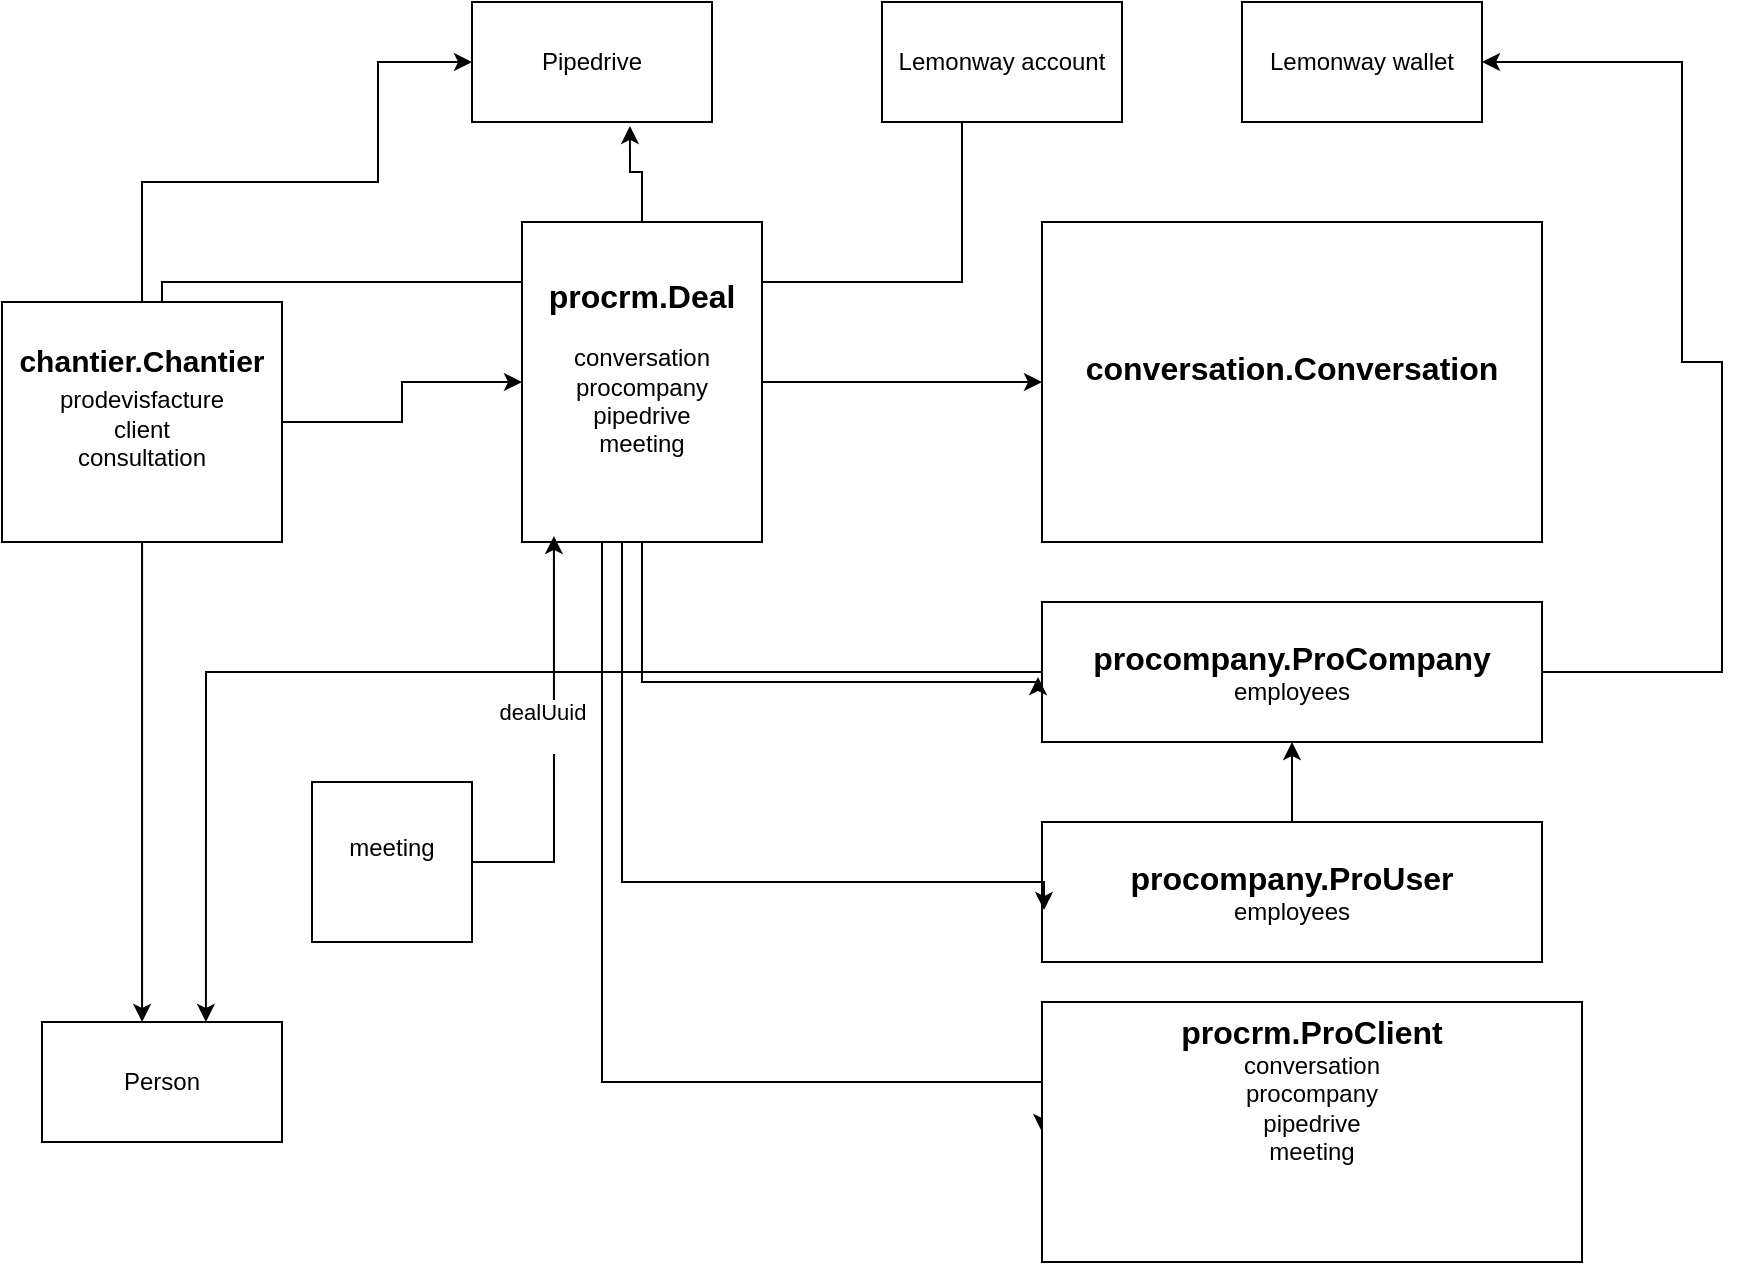 <mxfile version="24.7.6">
  <diagram id="R2lEEEUBdFMjLlhIrx00" name="Page-1">
    <mxGraphModel dx="1362" dy="795" grid="1" gridSize="10" guides="1" tooltips="1" connect="1" arrows="1" fold="1" page="1" pageScale="1" pageWidth="850" pageHeight="1100" math="0" shadow="0" extFonts="Permanent Marker^https://fonts.googleapis.com/css?family=Permanent+Marker">
      <root>
        <mxCell id="0" />
        <mxCell id="1" parent="0" />
        <mxCell id="k6-bwUN0slMIS6d7YAmL-3" style="edgeStyle=orthogonalEdgeStyle;rounded=0;orthogonalLoop=1;jettySize=auto;html=1;" parent="1" source="k6-bwUN0slMIS6d7YAmL-1" target="k6-bwUN0slMIS6d7YAmL-4" edge="1">
          <mxGeometry relative="1" as="geometry">
            <mxPoint x="450" y="250" as="targetPoint" />
          </mxGeometry>
        </mxCell>
        <mxCell id="k6-bwUN0slMIS6d7YAmL-11" style="edgeStyle=orthogonalEdgeStyle;rounded=0;orthogonalLoop=1;jettySize=auto;html=1;entryX=0;entryY=0.5;entryDx=0;entryDy=0;" parent="1" source="k6-bwUN0slMIS6d7YAmL-1" target="k6-bwUN0slMIS6d7YAmL-10" edge="1">
          <mxGeometry relative="1" as="geometry">
            <Array as="points">
              <mxPoint x="210" y="150" />
              <mxPoint x="610" y="150" />
              <mxPoint x="610" y="40" />
            </Array>
          </mxGeometry>
        </mxCell>
        <mxCell id="k6-bwUN0slMIS6d7YAmL-24" style="edgeStyle=orthogonalEdgeStyle;rounded=0;orthogonalLoop=1;jettySize=auto;html=1;entryX=0;entryY=0.5;entryDx=0;entryDy=0;" parent="1" source="k6-bwUN0slMIS6d7YAmL-1" target="k6-bwUN0slMIS6d7YAmL-5" edge="1">
          <mxGeometry relative="1" as="geometry">
            <Array as="points">
              <mxPoint x="200" y="100" />
              <mxPoint x="318" y="100" />
              <mxPoint x="318" y="40" />
            </Array>
          </mxGeometry>
        </mxCell>
        <mxCell id="k6-bwUN0slMIS6d7YAmL-1" value="&lt;div style=&quot;font-size: 15px;&quot;&gt;&lt;b&gt;chantier.Chantier&lt;/b&gt;&lt;br&gt;&lt;font style=&quot;font-size: 12px;&quot;&gt;prodevisfacture&lt;/font&gt;&lt;/div&gt;&lt;div&gt;client&lt;/div&gt;&lt;div&gt;consultation&lt;/div&gt;&lt;div&gt;&lt;br&gt;&lt;/div&gt;" style="rounded=0;whiteSpace=wrap;html=1;" parent="1" vertex="1">
          <mxGeometry x="130" y="160" width="140" height="120" as="geometry" />
        </mxCell>
        <mxCell id="k6-bwUN0slMIS6d7YAmL-13" style="edgeStyle=orthogonalEdgeStyle;rounded=0;orthogonalLoop=1;jettySize=auto;html=1;entryX=0;entryY=0.5;entryDx=0;entryDy=0;" parent="1" source="k6-bwUN0slMIS6d7YAmL-4" target="k6-bwUN0slMIS6d7YAmL-12" edge="1">
          <mxGeometry relative="1" as="geometry" />
        </mxCell>
        <mxCell id="k6-bwUN0slMIS6d7YAmL-23" style="edgeStyle=orthogonalEdgeStyle;rounded=0;orthogonalLoop=1;jettySize=auto;html=1;entryX=0;entryY=0.5;entryDx=0;entryDy=0;" parent="1" source="k6-bwUN0slMIS6d7YAmL-4" target="k6-bwUN0slMIS6d7YAmL-20" edge="1">
          <mxGeometry relative="1" as="geometry">
            <Array as="points">
              <mxPoint x="430" y="550" />
              <mxPoint x="650" y="550" />
            </Array>
          </mxGeometry>
        </mxCell>
        <mxCell id="k6-bwUN0slMIS6d7YAmL-4" value="&lt;div&gt;&lt;font style=&quot;font-size: 16px;&quot;&gt;&lt;b&gt;procrm.Deal&lt;/b&gt;&lt;/font&gt;&lt;/div&gt;&lt;div&gt;&lt;br&gt;&lt;/div&gt;&lt;div&gt;conversation&lt;/div&gt;&lt;div&gt;procompany&lt;/div&gt;&lt;div&gt;pipedrive&lt;/div&gt;&lt;div&gt;meeting&lt;/div&gt;&lt;div&gt;&lt;br&gt;&lt;/div&gt;" style="rounded=0;whiteSpace=wrap;html=1;" parent="1" vertex="1">
          <mxGeometry x="390" y="120" width="120" height="160" as="geometry" />
        </mxCell>
        <mxCell id="k6-bwUN0slMIS6d7YAmL-5" value="&lt;div&gt;Pipedrive&lt;/div&gt;" style="rounded=0;whiteSpace=wrap;html=1;" parent="1" vertex="1">
          <mxGeometry x="365" y="10" width="120" height="60" as="geometry" />
        </mxCell>
        <mxCell id="k6-bwUN0slMIS6d7YAmL-7" value="&lt;div&gt;Person&lt;/div&gt;" style="rounded=0;whiteSpace=wrap;html=1;" parent="1" vertex="1">
          <mxGeometry x="150" y="520" width="120" height="60" as="geometry" />
        </mxCell>
        <mxCell id="k6-bwUN0slMIS6d7YAmL-10" value="&lt;div&gt;Lemonway account&lt;/div&gt;" style="rounded=0;whiteSpace=wrap;html=1;" parent="1" vertex="1">
          <mxGeometry x="570" y="10" width="120" height="60" as="geometry" />
        </mxCell>
        <mxCell id="k6-bwUN0slMIS6d7YAmL-12" value="&lt;div&gt;&lt;font style=&quot;font-size: 16px;&quot;&gt;&lt;b&gt;conversation.Conversation&lt;/b&gt;&lt;/font&gt;&lt;/div&gt;&lt;div&gt;&lt;br&gt;&lt;/div&gt;" style="rounded=0;whiteSpace=wrap;html=1;" parent="1" vertex="1">
          <mxGeometry x="650" y="120" width="250" height="160" as="geometry" />
        </mxCell>
        <mxCell id="k6-bwUN0slMIS6d7YAmL-29" style="edgeStyle=orthogonalEdgeStyle;rounded=0;orthogonalLoop=1;jettySize=auto;html=1;exitX=1;exitY=0.5;exitDx=0;exitDy=0;" parent="1" source="k6-bwUN0slMIS6d7YAmL-15" target="k6-bwUN0slMIS6d7YAmL-27" edge="1">
          <mxGeometry relative="1" as="geometry">
            <Array as="points">
              <mxPoint x="990" y="345" />
              <mxPoint x="990" y="190" />
              <mxPoint x="970" y="190" />
              <mxPoint x="970" y="40" />
            </Array>
          </mxGeometry>
        </mxCell>
        <mxCell id="k6-bwUN0slMIS6d7YAmL-15" value="&lt;div&gt;&lt;b&gt;&lt;font style=&quot;font-size: 16px;&quot;&gt;procompany.ProCompany&lt;/font&gt;&lt;/b&gt;&lt;/div&gt;&lt;div style=&quot;&quot;&gt;&lt;font style=&quot;font-size: 12px;&quot;&gt;employees&lt;b&gt;&lt;font style=&quot;font-size: 12px;&quot;&gt;&lt;br&gt;&lt;/font&gt;&lt;/b&gt;&lt;/font&gt;&lt;/div&gt;" style="rounded=0;whiteSpace=wrap;html=1;" parent="1" vertex="1">
          <mxGeometry x="650" y="310" width="250" height="70" as="geometry" />
        </mxCell>
        <mxCell id="k6-bwUN0slMIS6d7YAmL-16" style="edgeStyle=orthogonalEdgeStyle;rounded=0;orthogonalLoop=1;jettySize=auto;html=1;exitX=0.5;exitY=1;exitDx=0;exitDy=0;entryX=-0.008;entryY=0.536;entryDx=0;entryDy=0;entryPerimeter=0;" parent="1" source="k6-bwUN0slMIS6d7YAmL-4" target="k6-bwUN0slMIS6d7YAmL-15" edge="1">
          <mxGeometry relative="1" as="geometry">
            <Array as="points">
              <mxPoint x="450" y="350" />
              <mxPoint x="648" y="350" />
            </Array>
          </mxGeometry>
        </mxCell>
        <mxCell id="k6-bwUN0slMIS6d7YAmL-17" style="edgeStyle=orthogonalEdgeStyle;rounded=0;orthogonalLoop=1;jettySize=auto;html=1;exitX=0.5;exitY=1;exitDx=0;exitDy=0;" parent="1" source="k6-bwUN0slMIS6d7YAmL-15" target="k6-bwUN0slMIS6d7YAmL-15" edge="1">
          <mxGeometry relative="1" as="geometry" />
        </mxCell>
        <mxCell id="k6-bwUN0slMIS6d7YAmL-30" style="edgeStyle=orthogonalEdgeStyle;rounded=0;orthogonalLoop=1;jettySize=auto;html=1;entryX=0.5;entryY=1;entryDx=0;entryDy=0;" parent="1" source="k6-bwUN0slMIS6d7YAmL-18" target="k6-bwUN0slMIS6d7YAmL-15" edge="1">
          <mxGeometry relative="1" as="geometry" />
        </mxCell>
        <mxCell id="k6-bwUN0slMIS6d7YAmL-18" value="&lt;div&gt;&lt;b&gt;&lt;font style=&quot;font-size: 16px;&quot;&gt;procompany.ProUser&lt;/font&gt;&lt;/b&gt;&lt;/div&gt;&lt;div&gt;&lt;font style=&quot;font-size: 12px;&quot;&gt;employees&lt;b&gt;&lt;font style=&quot;font-size: 12px;&quot;&gt;&lt;br&gt;&lt;/font&gt;&lt;/b&gt;&lt;/font&gt;&lt;/div&gt;" style="rounded=0;whiteSpace=wrap;html=1;" parent="1" vertex="1">
          <mxGeometry x="650" y="420" width="250" height="70" as="geometry" />
        </mxCell>
        <mxCell id="k6-bwUN0slMIS6d7YAmL-19" style="edgeStyle=orthogonalEdgeStyle;rounded=0;orthogonalLoop=1;jettySize=auto;html=1;entryX=0.004;entryY=0.629;entryDx=0;entryDy=0;entryPerimeter=0;" parent="1" source="k6-bwUN0slMIS6d7YAmL-4" target="k6-bwUN0slMIS6d7YAmL-18" edge="1">
          <mxGeometry relative="1" as="geometry">
            <Array as="points">
              <mxPoint x="440" y="450" />
              <mxPoint x="651" y="450" />
            </Array>
          </mxGeometry>
        </mxCell>
        <mxCell id="k6-bwUN0slMIS6d7YAmL-20" value="&lt;div&gt;&lt;font style=&quot;font-size: 16px;&quot;&gt;&lt;b&gt;procrm.ProClient&lt;/b&gt;&lt;/font&gt;&lt;/div&gt;&lt;div&gt;&lt;div&gt;conversation&lt;/div&gt;&lt;div&gt;procompany&lt;/div&gt;&lt;div&gt;pipedrive&lt;/div&gt;&lt;div&gt;meeting&lt;/div&gt;&lt;/div&gt;&lt;div&gt;&lt;br&gt;&lt;/div&gt;&lt;br&gt;&lt;div&gt;&lt;br&gt;&lt;/div&gt;" style="rounded=0;whiteSpace=wrap;html=1;" parent="1" vertex="1">
          <mxGeometry x="650" y="510" width="270" height="130" as="geometry" />
        </mxCell>
        <mxCell id="k6-bwUN0slMIS6d7YAmL-25" style="edgeStyle=orthogonalEdgeStyle;rounded=0;orthogonalLoop=1;jettySize=auto;html=1;entryX=0.658;entryY=1.033;entryDx=0;entryDy=0;entryPerimeter=0;" parent="1" source="k6-bwUN0slMIS6d7YAmL-4" target="k6-bwUN0slMIS6d7YAmL-5" edge="1">
          <mxGeometry relative="1" as="geometry" />
        </mxCell>
        <mxCell id="k6-bwUN0slMIS6d7YAmL-26" style="edgeStyle=orthogonalEdgeStyle;rounded=0;orthogonalLoop=1;jettySize=auto;html=1;entryX=0.683;entryY=0;entryDx=0;entryDy=0;entryPerimeter=0;" parent="1" source="k6-bwUN0slMIS6d7YAmL-15" target="k6-bwUN0slMIS6d7YAmL-7" edge="1">
          <mxGeometry relative="1" as="geometry" />
        </mxCell>
        <mxCell id="k6-bwUN0slMIS6d7YAmL-27" value="&lt;div&gt;Lemonway wallet&lt;/div&gt;" style="rounded=0;whiteSpace=wrap;html=1;" parent="1" vertex="1">
          <mxGeometry x="750" y="10" width="120" height="60" as="geometry" />
        </mxCell>
        <mxCell id="k6-bwUN0slMIS6d7YAmL-31" style="edgeStyle=orthogonalEdgeStyle;rounded=0;orthogonalLoop=1;jettySize=auto;html=1;entryX=0.417;entryY=0;entryDx=0;entryDy=0;entryPerimeter=0;" parent="1" source="k6-bwUN0slMIS6d7YAmL-1" target="k6-bwUN0slMIS6d7YAmL-7" edge="1">
          <mxGeometry relative="1" as="geometry" />
        </mxCell>
        <mxCell id="XZq5dFfTk_n5hl-OJJlX-2" style="edgeStyle=orthogonalEdgeStyle;rounded=0;orthogonalLoop=1;jettySize=auto;html=1;entryX=0.133;entryY=0.981;entryDx=0;entryDy=0;entryPerimeter=0;" edge="1" parent="1" source="XZq5dFfTk_n5hl-OJJlX-1" target="k6-bwUN0slMIS6d7YAmL-4">
          <mxGeometry relative="1" as="geometry">
            <mxPoint x="370" y="240" as="targetPoint" />
          </mxGeometry>
        </mxCell>
        <mxCell id="XZq5dFfTk_n5hl-OJJlX-3" value="&lt;div&gt;dealUuid&lt;/div&gt;&lt;div&gt;&lt;br&gt;&lt;/div&gt;" style="edgeLabel;html=1;align=center;verticalAlign=middle;resizable=0;points=[];" vertex="1" connectable="0" parent="XZq5dFfTk_n5hl-OJJlX-2">
          <mxGeometry x="0.068" y="-2" relative="1" as="geometry">
            <mxPoint x="-8" as="offset" />
          </mxGeometry>
        </mxCell>
        <mxCell id="XZq5dFfTk_n5hl-OJJlX-1" value="&lt;div&gt;meeting&lt;/div&gt;&lt;div&gt;&lt;br&gt;&lt;/div&gt;" style="whiteSpace=wrap;html=1;aspect=fixed;" vertex="1" parent="1">
          <mxGeometry x="285" y="400" width="80" height="80" as="geometry" />
        </mxCell>
      </root>
    </mxGraphModel>
  </diagram>
</mxfile>

